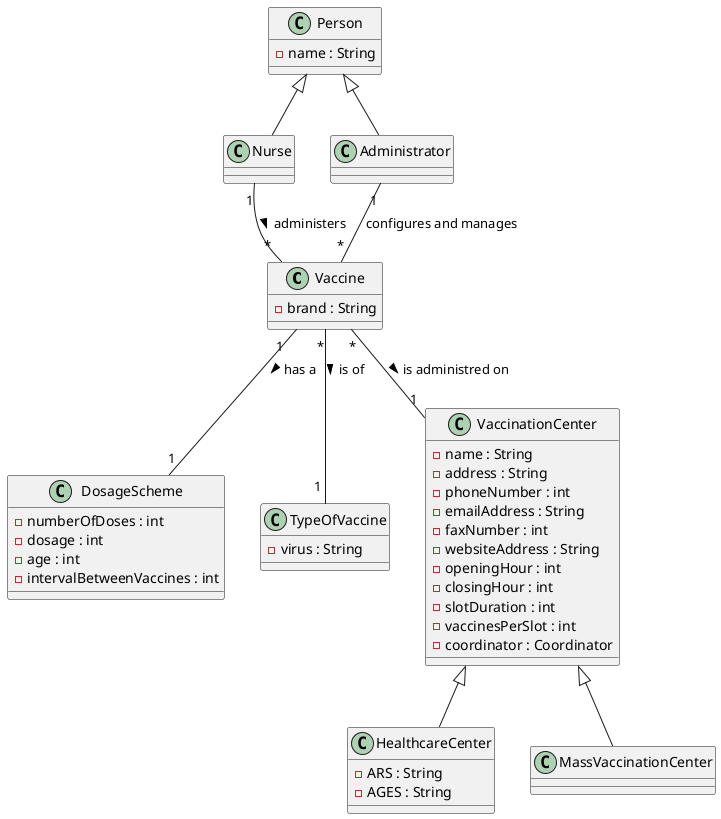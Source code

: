 @startuml
'https://plantuml.com/class-diagram

class Vaccine {
-brand : String

}



class DosageScheme {
-numberOfDoses : int
-dosage : int
-age : int
-intervalBetweenVaccines : int
}

Vaccine "1  " -- "1" DosageScheme : has a >

class TypeOfVaccine {
-virus : String
}

Vaccine "*" -- "1 " TypeOfVaccine : is of >


class VaccinationCenter {
-name : String
-address : String
-phoneNumber : int
-emailAddress : String
-faxNumber : int
-websiteAddress : String
-openingHour : int
-closingHour : int
-slotDuration : int
-vaccinesPerSlot : int
-coordinator : Coordinator
}

Vaccine "*" -- "1" VaccinationCenter : is administred on >
class HealthcareCenter extends VaccinationCenter {
-ARS : String
-AGES : String
}

class MassVaccinationCenter extends VaccinationCenter {

}

class Nurse extends Person{

}

class Person{
-name : String
}
class Administrator extends Person{
}

Administrator "1" -- "*" Vaccine : configures and manages
Nurse "1" -- "*" Vaccine : administers >









@enduml